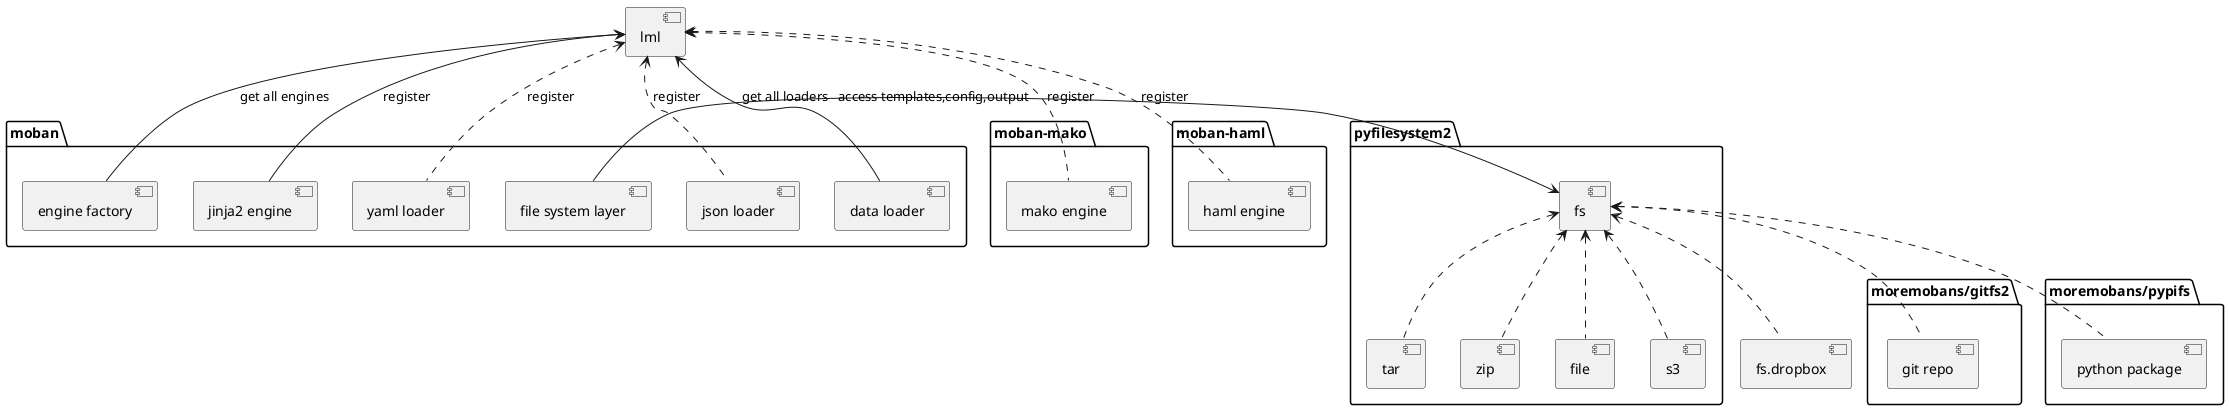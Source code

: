 @startuml

package "moban" {
[engine factory]
[jinja2 engine]
[data loader]
[yaml loader]
[json loader]
[file system layer]
}

[lml]

package "pyfilesystem2" {
[fs]
[tar]
[zip]
[file]
[s3]
}

package "moban-mako" {
[mako engine]
}

package "moban-haml" {
[haml engine]
}

package "moremobans/gitfs2" {
[git repo]
}

package "moremobans/pypifs" {
[python package]
}

[fs.dropbox]


[engine factory] -> [lml] : get all engines
[lml] <-- [jinja2 engine] : register
[lml] <.. [mako engine] : register
[lml] <.. [haml engine] : register
[lml] <.. [yaml loader] : register
[lml] <.. [json loader] : register
[data loader] -> [lml] : get all loaders
[file system layer] -> [fs] : access templates,config,output
[fs] <.. [git repo]
[fs] <.. [python package]
[fs] <.. [tar]
[fs] <.. [zip]
[fs] <.. [file]
[fs] <.. [s3]
[fs] <.. [fs.dropbox]
@enduml

